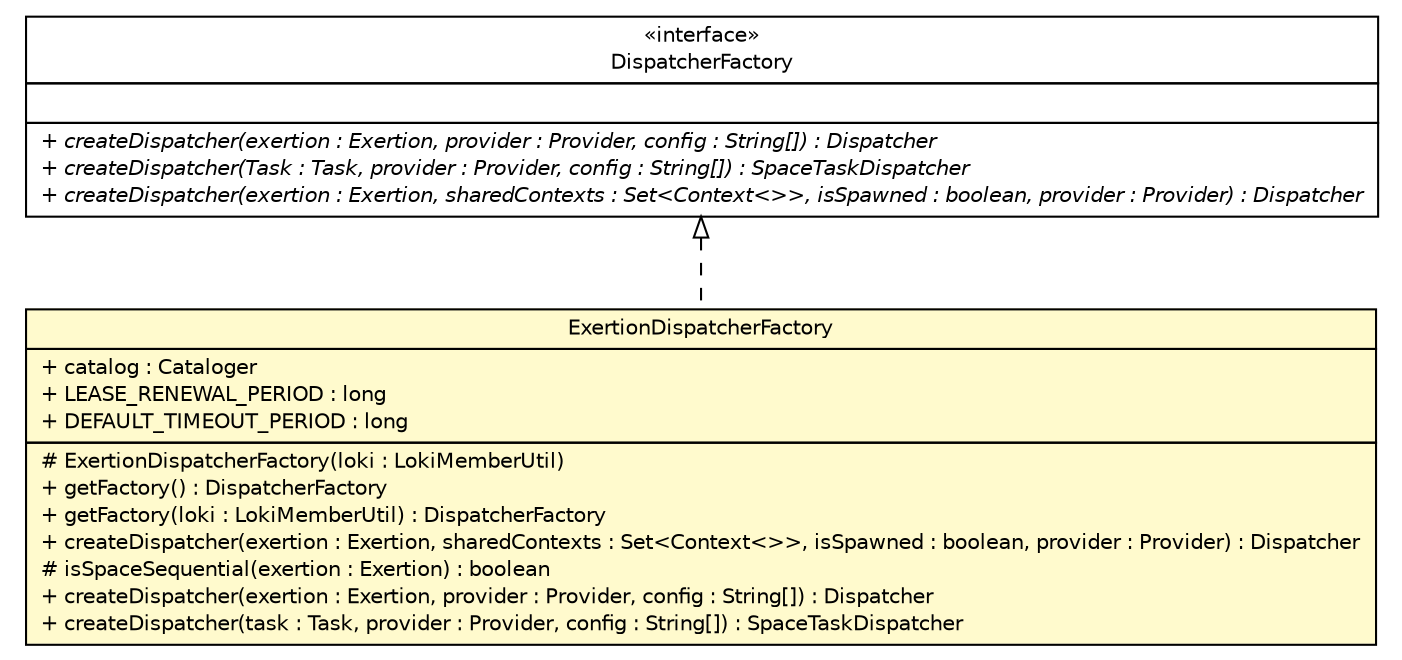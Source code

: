 #!/usr/local/bin/dot
#
# Class diagram 
# Generated by UMLGraph version R5_6 (http://www.umlgraph.org/)
#

digraph G {
	edge [fontname="Helvetica",fontsize=10,labelfontname="Helvetica",labelfontsize=10];
	node [fontname="Helvetica",fontsize=10,shape=plaintext];
	nodesep=0.25;
	ranksep=0.5;
	// sorcer.core.dispatch.ExertionDispatcherFactory
	c240111 [label=<<table title="sorcer.core.dispatch.ExertionDispatcherFactory" border="0" cellborder="1" cellspacing="0" cellpadding="2" port="p" bgcolor="lemonChiffon" href="./ExertionDispatcherFactory.html">
		<tr><td><table border="0" cellspacing="0" cellpadding="1">
<tr><td align="center" balign="center"> ExertionDispatcherFactory </td></tr>
		</table></td></tr>
		<tr><td><table border="0" cellspacing="0" cellpadding="1">
<tr><td align="left" balign="left"> + catalog : Cataloger </td></tr>
<tr><td align="left" balign="left"> + LEASE_RENEWAL_PERIOD : long </td></tr>
<tr><td align="left" balign="left"> + DEFAULT_TIMEOUT_PERIOD : long </td></tr>
		</table></td></tr>
		<tr><td><table border="0" cellspacing="0" cellpadding="1">
<tr><td align="left" balign="left"> # ExertionDispatcherFactory(loki : LokiMemberUtil) </td></tr>
<tr><td align="left" balign="left"> + getFactory() : DispatcherFactory </td></tr>
<tr><td align="left" balign="left"> + getFactory(loki : LokiMemberUtil) : DispatcherFactory </td></tr>
<tr><td align="left" balign="left"> + createDispatcher(exertion : Exertion, sharedContexts : Set&lt;Context&lt;&gt;&gt;, isSpawned : boolean, provider : Provider) : Dispatcher </td></tr>
<tr><td align="left" balign="left"> # isSpaceSequential(exertion : Exertion) : boolean </td></tr>
<tr><td align="left" balign="left"> + createDispatcher(exertion : Exertion, provider : Provider, config : String[]) : Dispatcher </td></tr>
<tr><td align="left" balign="left"> + createDispatcher(task : Task, provider : Provider, config : String[]) : SpaceTaskDispatcher </td></tr>
		</table></td></tr>
		</table>>, URL="./ExertionDispatcherFactory.html", fontname="Helvetica", fontcolor="black", fontsize=10.0];
	// sorcer.core.dispatch.DispatcherFactory
	c240125 [label=<<table title="sorcer.core.dispatch.DispatcherFactory" border="0" cellborder="1" cellspacing="0" cellpadding="2" port="p" href="./DispatcherFactory.html">
		<tr><td><table border="0" cellspacing="0" cellpadding="1">
<tr><td align="center" balign="center"> &#171;interface&#187; </td></tr>
<tr><td align="center" balign="center"> DispatcherFactory </td></tr>
		</table></td></tr>
		<tr><td><table border="0" cellspacing="0" cellpadding="1">
<tr><td align="left" balign="left">  </td></tr>
		</table></td></tr>
		<tr><td><table border="0" cellspacing="0" cellpadding="1">
<tr><td align="left" balign="left"><font face="Helvetica-Oblique" point-size="10.0"> + createDispatcher(exertion : Exertion, provider : Provider, config : String[]) : Dispatcher </font></td></tr>
<tr><td align="left" balign="left"><font face="Helvetica-Oblique" point-size="10.0"> + createDispatcher(Task : Task, provider : Provider, config : String[]) : SpaceTaskDispatcher </font></td></tr>
<tr><td align="left" balign="left"><font face="Helvetica-Oblique" point-size="10.0"> + createDispatcher(exertion : Exertion, sharedContexts : Set&lt;Context&lt;&gt;&gt;, isSpawned : boolean, provider : Provider) : Dispatcher </font></td></tr>
		</table></td></tr>
		</table>>, URL="./DispatcherFactory.html", fontname="Helvetica", fontcolor="black", fontsize=10.0];
	//sorcer.core.dispatch.ExertionDispatcherFactory implements sorcer.core.dispatch.DispatcherFactory
	c240125:p -> c240111:p [dir=back,arrowtail=empty,style=dashed];
}

